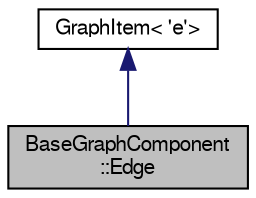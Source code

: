 digraph "BaseGraphComponent::Edge"
{
 // LATEX_PDF_SIZE
  edge [fontname="FreeSans",fontsize="10",labelfontname="FreeSans",labelfontsize="10"];
  node [fontname="FreeSans",fontsize="10",shape=record];
  Node0 [label="BaseGraphComponent\l::Edge",height=0.2,width=0.4,color="black", fillcolor="grey75", style="filled", fontcolor="black",tooltip="Undirected edge class of the graph."];
  Node1 -> Node0 [dir="back",color="midnightblue",fontsize="10",style="solid",fontname="FreeSans"];
  Node1 [label="GraphItem\< 'e'\>",height=0.2,width=0.4,color="black", fillcolor="white", style="filled",URL="$a05013.html",tooltip=" "];
}
